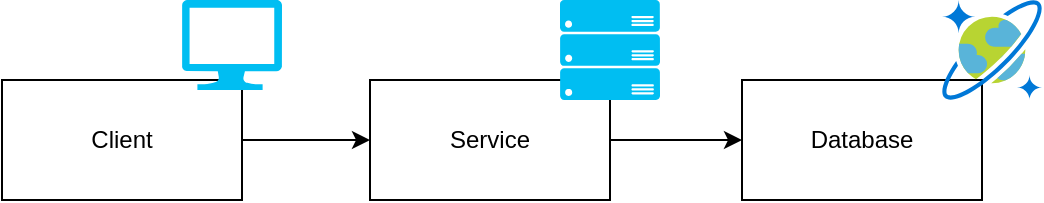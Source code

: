 <mxfile version="24.7.7">
  <diagram name="Page-1" id="oYGy0_2AHJIZkmXxk0uM">
    <mxGraphModel dx="720" dy="1162" grid="1" gridSize="10" guides="1" tooltips="1" connect="1" arrows="1" fold="1" page="1" pageScale="1" pageWidth="827" pageHeight="1169" math="0" shadow="0">
      <root>
        <mxCell id="0" />
        <mxCell id="1" parent="0" />
        <mxCell id="kIZj6_A6XLjHFhxJPIad-5" style="edgeStyle=orthogonalEdgeStyle;rounded=0;orthogonalLoop=1;jettySize=auto;html=1;entryX=0;entryY=0.5;entryDx=0;entryDy=0;" edge="1" parent="1" source="kIZj6_A6XLjHFhxJPIad-1" target="kIZj6_A6XLjHFhxJPIad-2">
          <mxGeometry relative="1" as="geometry" />
        </mxCell>
        <mxCell id="kIZj6_A6XLjHFhxJPIad-1" value="Client" style="whiteSpace=wrap;html=1;" vertex="1" parent="1">
          <mxGeometry x="110" y="260" width="120" height="60" as="geometry" />
        </mxCell>
        <mxCell id="kIZj6_A6XLjHFhxJPIad-6" style="edgeStyle=orthogonalEdgeStyle;rounded=0;orthogonalLoop=1;jettySize=auto;html=1;" edge="1" parent="1" source="kIZj6_A6XLjHFhxJPIad-2" target="kIZj6_A6XLjHFhxJPIad-3">
          <mxGeometry relative="1" as="geometry" />
        </mxCell>
        <mxCell id="kIZj6_A6XLjHFhxJPIad-2" value="Service" style="whiteSpace=wrap;html=1;" vertex="1" parent="1">
          <mxGeometry x="294" y="260" width="120" height="60" as="geometry" />
        </mxCell>
        <mxCell id="kIZj6_A6XLjHFhxJPIad-3" value="Database" style="whiteSpace=wrap;html=1;" vertex="1" parent="1">
          <mxGeometry x="480" y="260" width="120" height="60" as="geometry" />
        </mxCell>
        <mxCell id="kIZj6_A6XLjHFhxJPIad-4" value="" style="verticalLabelPosition=bottom;html=1;verticalAlign=top;align=center;strokeColor=none;fillColor=#00BEF2;shape=mxgraph.azure.computer;pointerEvents=1;" vertex="1" parent="1">
          <mxGeometry x="200" y="220" width="50" height="45" as="geometry" />
        </mxCell>
        <mxCell id="kIZj6_A6XLjHFhxJPIad-7" value="" style="image;sketch=0;aspect=fixed;html=1;points=[];align=center;fontSize=12;image=img/lib/mscae/CosmosDB.svg;" vertex="1" parent="1">
          <mxGeometry x="580" y="220" width="50" height="50" as="geometry" />
        </mxCell>
        <mxCell id="kIZj6_A6XLjHFhxJPIad-8" value="" style="verticalLabelPosition=bottom;html=1;verticalAlign=top;align=center;strokeColor=none;fillColor=#00BEF2;shape=mxgraph.azure.server_rack;" vertex="1" parent="1">
          <mxGeometry x="389" y="220" width="50" height="50" as="geometry" />
        </mxCell>
      </root>
    </mxGraphModel>
  </diagram>
</mxfile>
